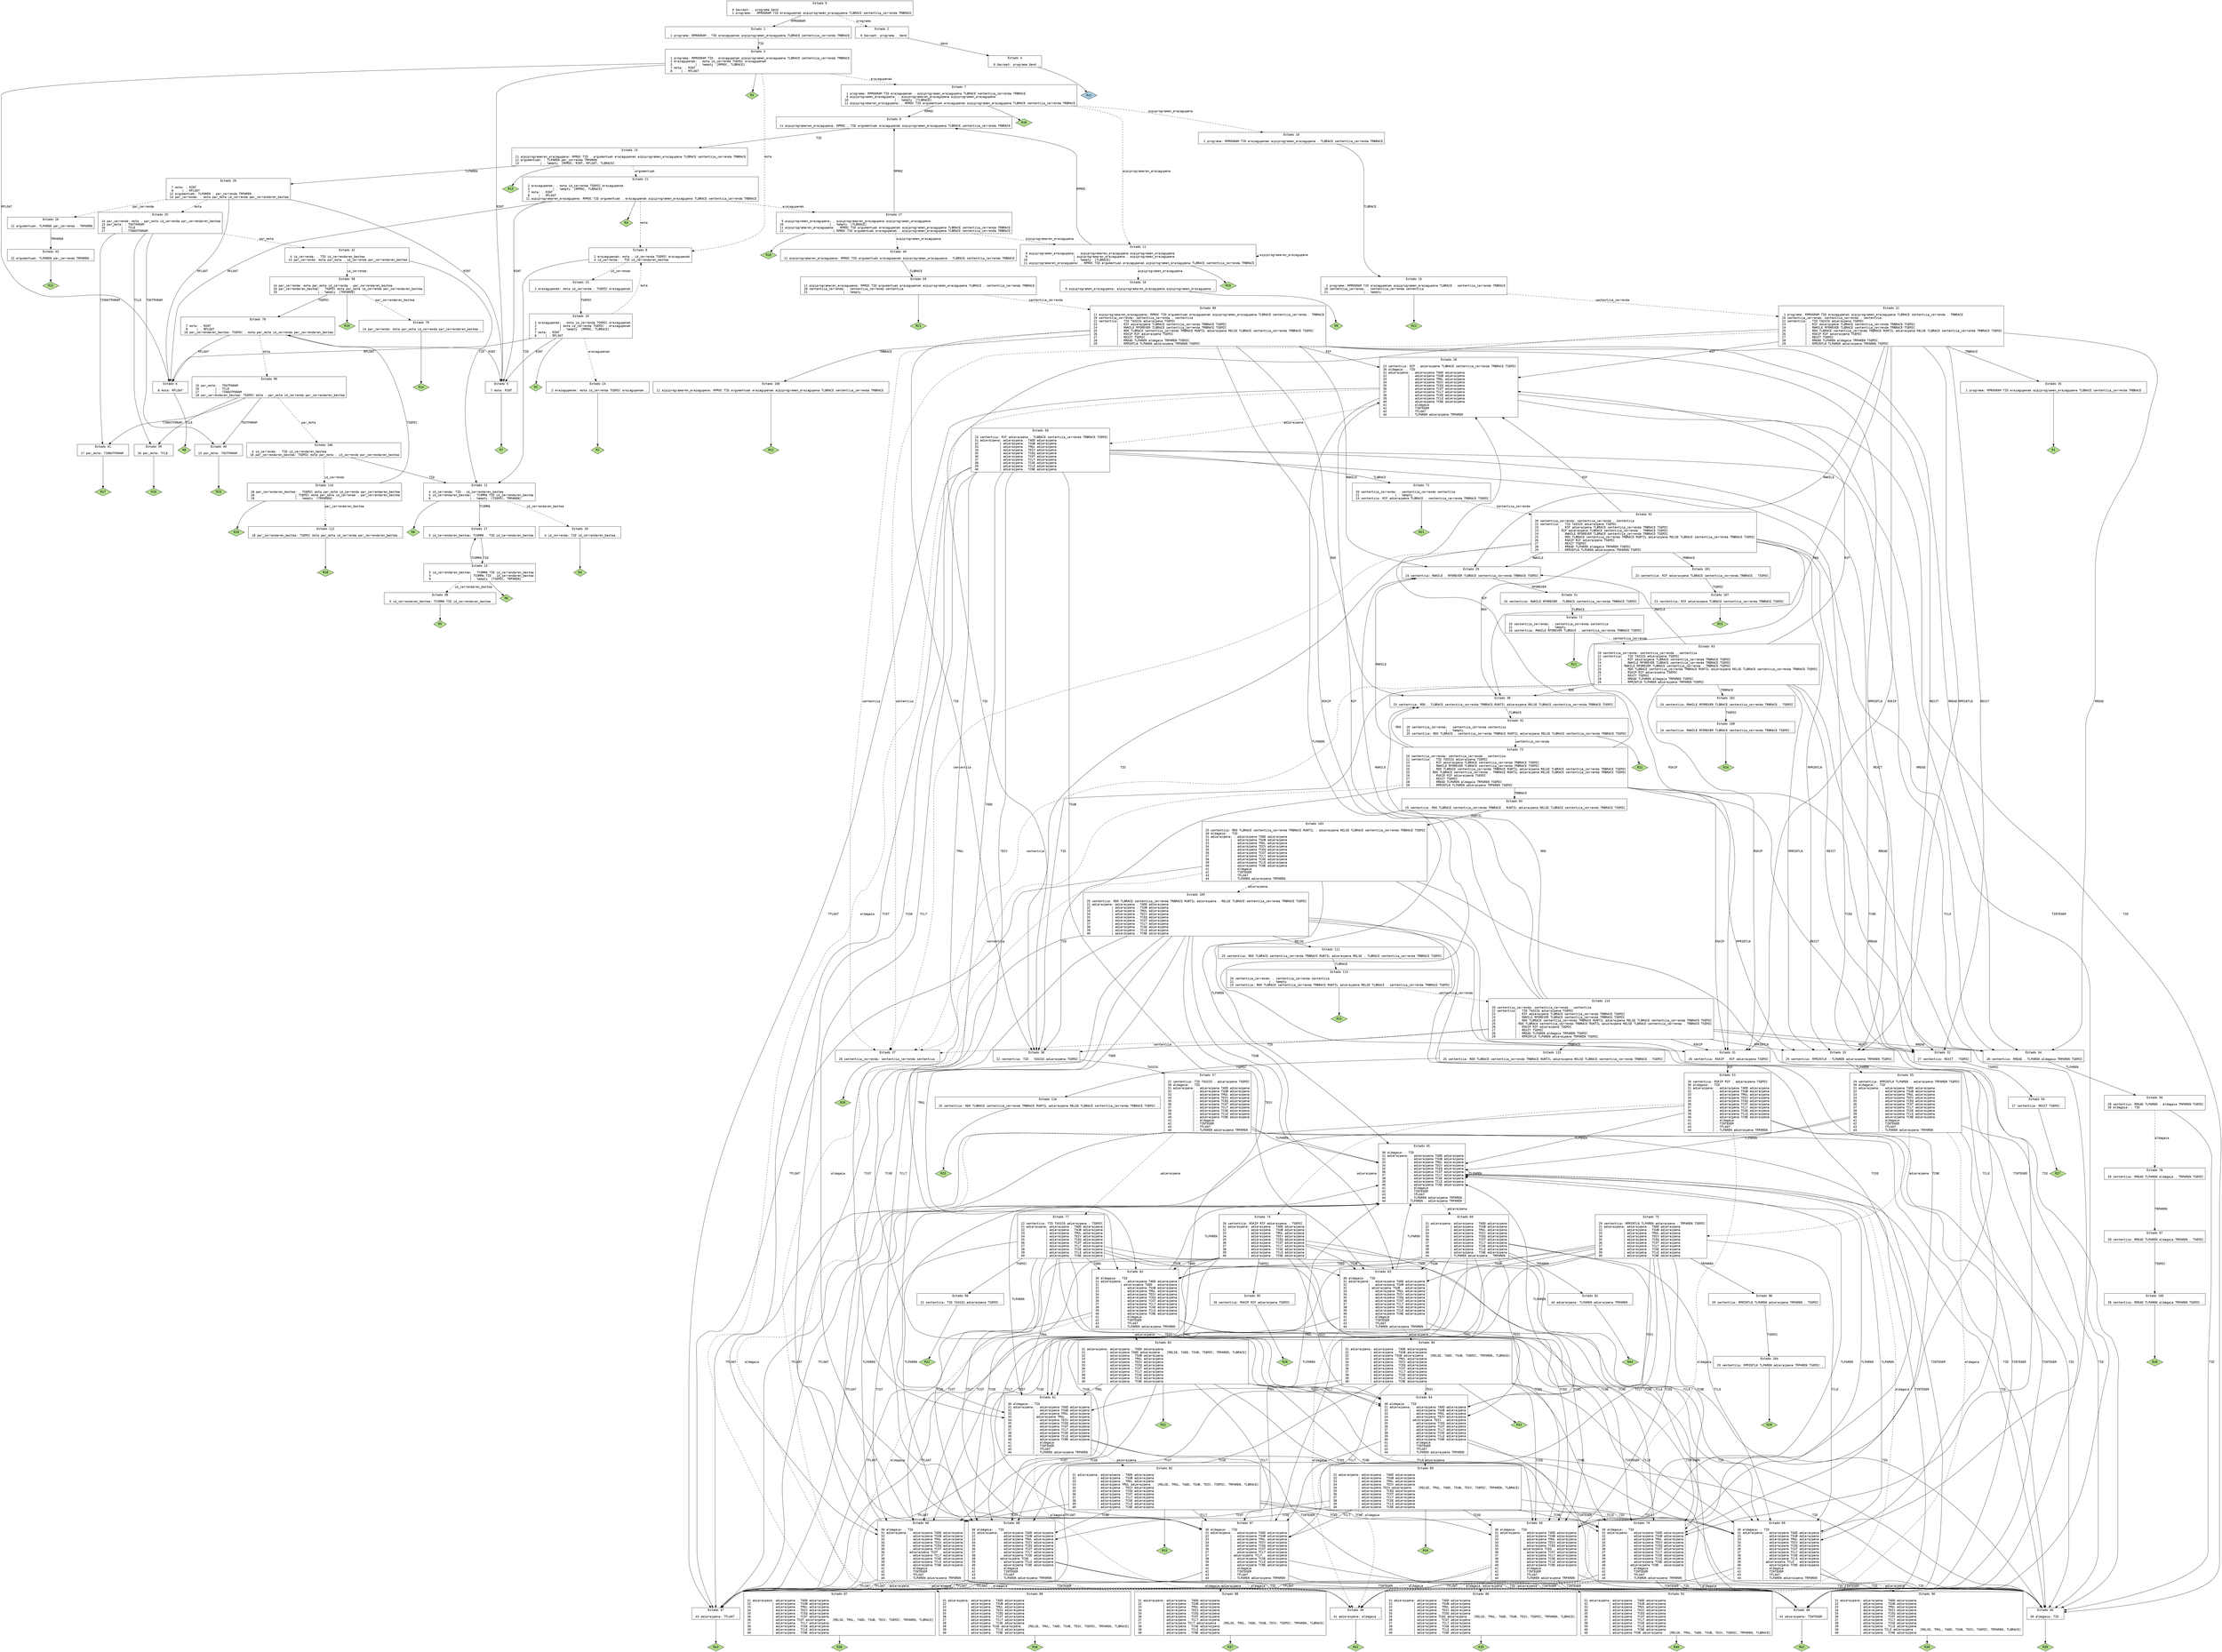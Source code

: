 // Generado por GNU Bison 3.0.4.
// Informe de errores a <bug-bison@gnu.org>.
// Página web: <http://www.gnu.org/software/bison/>.

digraph "parser.y"
{
  node [fontname = courier, shape = box, colorscheme = paired6]
  edge [fontname = courier]

  0 [label="Estado 0\n\l  0 $accept: . programa $end\l  1 programa: . RPROGRAM TID erazagupenak azpiprogramen_erazagupena TLBRACE sententzia_zerrenda TRBRACE\l"]
  0 -> 1 [style=solid label="RPROGRAM"]
  0 -> 2 [style=dashed label="programa"]
  1 [label="Estado 1\n\l  1 programa: RPROGRAM . TID erazagupenak azpiprogramen_erazagupena TLBRACE sententzia_zerrenda TRBRACE\l"]
  1 -> 3 [style=solid label="TID"]
  2 [label="Estado 2\n\l  0 $accept: programa . $end\l"]
  2 -> 4 [style=solid label="$end"]
  3 [label="Estado 3\n\l  1 programa: RPROGRAM TID . erazagupenak azpiprogramen_erazagupena TLBRACE sententzia_zerrenda TRBRACE\l  2 erazagupenak: . mota id_zerrenda TSEMIC erazagupenak\l  3             | . %empty  [RPROC, TLBRACE]\l  7 mota: . RINT\l  8     | . RFLOAT\l"]
  3 -> 5 [style=solid label="RINT"]
  3 -> 6 [style=solid label="RFLOAT"]
  3 -> 7 [style=dashed label="erazagupenak"]
  3 -> 8 [style=dashed label="mota"]
  3 -> "3R3" [style=solid]
 "3R3" [label="R3", fillcolor=3, shape=diamond, style=filled]
  4 [label="Estado 4\n\l  0 $accept: programa $end .\l"]
  4 -> "4R0" [style=solid]
 "4R0" [label="Acc", fillcolor=1, shape=diamond, style=filled]
  5 [label="Estado 5\n\l  7 mota: RINT .\l"]
  5 -> "5R7" [style=solid]
 "5R7" [label="R7", fillcolor=3, shape=diamond, style=filled]
  6 [label="Estado 6\n\l  8 mota: RFLOAT .\l"]
  6 -> "6R8" [style=solid]
 "6R8" [label="R8", fillcolor=3, shape=diamond, style=filled]
  7 [label="Estado 7\n\l  1 programa: RPROGRAM TID erazagupenak . azpiprogramen_erazagupena TLBRACE sententzia_zerrenda TRBRACE\l  9 azpiprogramen_erazagupena: . azpiprogramaren_erazagupena azpiprogramen_erazagupena\l 10                          | . %empty  [TLBRACE]\l 11 azpiprogramaren_erazagupena: . RPROC TID argumentuak erazagupenak azpiprogramen_erazagupena TLBRACE sententzia_zerrenda TRBRACE\l"]
  7 -> 9 [style=solid label="RPROC"]
  7 -> 10 [style=dashed label="azpiprogramen_erazagupena"]
  7 -> 11 [style=dashed label="azpiprogramaren_erazagupena"]
  7 -> "7R10" [style=solid]
 "7R10" [label="R10", fillcolor=3, shape=diamond, style=filled]
  8 [label="Estado 8\n\l  2 erazagupenak: mota . id_zerrenda TSEMIC erazagupenak\l  4 id_zerrenda: . TID id_zerrendaren_bestea\l"]
  8 -> 12 [style=solid label="TID"]
  8 -> 13 [style=dashed label="id_zerrenda"]
  9 [label="Estado 9\n\l 11 azpiprogramaren_erazagupena: RPROC . TID argumentuak erazagupenak azpiprogramen_erazagupena TLBRACE sententzia_zerrenda TRBRACE\l"]
  9 -> 14 [style=solid label="TID"]
  10 [label="Estado 10\n\l  1 programa: RPROGRAM TID erazagupenak azpiprogramen_erazagupena . TLBRACE sententzia_zerrenda TRBRACE\l"]
  10 -> 15 [style=solid label="TLBRACE"]
  11 [label="Estado 11\n\l  9 azpiprogramen_erazagupena: . azpiprogramaren_erazagupena azpiprogramen_erazagupena\l  9                          | azpiprogramaren_erazagupena . azpiprogramen_erazagupena\l 10                          | . %empty  [TLBRACE]\l 11 azpiprogramaren_erazagupena: . RPROC TID argumentuak erazagupenak azpiprogramen_erazagupena TLBRACE sententzia_zerrenda TRBRACE\l"]
  11 -> 9 [style=solid label="RPROC"]
  11 -> 16 [style=dashed label="azpiprogramen_erazagupena"]
  11 -> 11 [style=dashed label="azpiprogramaren_erazagupena"]
  11 -> "11R10" [style=solid]
 "11R10" [label="R10", fillcolor=3, shape=diamond, style=filled]
  12 [label="Estado 12\n\l  4 id_zerrenda: TID . id_zerrendaren_bestea\l  5 id_zerrendaren_bestea: . TCOMMA TID id_zerrendaren_bestea\l  6                      | . %empty  [TSEMIC, TRPAREN]\l"]
  12 -> 17 [style=solid label="TCOMMA"]
  12 -> 18 [style=dashed label="id_zerrendaren_bestea"]
  12 -> "12R6" [style=solid]
 "12R6" [label="R6", fillcolor=3, shape=diamond, style=filled]
  13 [label="Estado 13\n\l  2 erazagupenak: mota id_zerrenda . TSEMIC erazagupenak\l"]
  13 -> 19 [style=solid label="TSEMIC"]
  14 [label="Estado 14\n\l 11 azpiprogramaren_erazagupena: RPROC TID . argumentuak erazagupenak azpiprogramen_erazagupena TLBRACE sententzia_zerrenda TRBRACE\l 12 argumentuak: . TLPAREN par_zerrenda TRPAREN\l 13            | . %empty  [RPROC, RINT, RFLOAT, TLBRACE]\l"]
  14 -> 20 [style=solid label="TLPAREN"]
  14 -> 21 [style=dashed label="argumentuak"]
  14 -> "14R13" [style=solid]
 "14R13" [label="R13", fillcolor=3, shape=diamond, style=filled]
  15 [label="Estado 15\n\l  1 programa: RPROGRAM TID erazagupenak azpiprogramen_erazagupena TLBRACE . sententzia_zerrenda TRBRACE\l 20 sententzia_zerrenda: . sententzia_zerrenda sententzia\l 21                    | . %empty\l"]
  15 -> 22 [style=dashed label="sententzia_zerrenda"]
  15 -> "15R21" [style=solid]
 "15R21" [label="R21", fillcolor=3, shape=diamond, style=filled]
  16 [label="Estado 16\n\l  9 azpiprogramen_erazagupena: azpiprogramaren_erazagupena azpiprogramen_erazagupena .\l"]
  16 -> "16R9" [style=solid]
 "16R9" [label="R9", fillcolor=3, shape=diamond, style=filled]
  17 [label="Estado 17\n\l  5 id_zerrendaren_bestea: TCOMMA . TID id_zerrendaren_bestea\l"]
  17 -> 23 [style=solid label="TID"]
  18 [label="Estado 18\n\l  4 id_zerrenda: TID id_zerrendaren_bestea .\l"]
  18 -> "18R4" [style=solid]
 "18R4" [label="R4", fillcolor=3, shape=diamond, style=filled]
  19 [label="Estado 19\n\l  2 erazagupenak: . mota id_zerrenda TSEMIC erazagupenak\l  2             | mota id_zerrenda TSEMIC . erazagupenak\l  3             | . %empty  [RPROC, TLBRACE]\l  7 mota: . RINT\l  8     | . RFLOAT\l"]
  19 -> 5 [style=solid label="RINT"]
  19 -> 6 [style=solid label="RFLOAT"]
  19 -> 24 [style=dashed label="erazagupenak"]
  19 -> 8 [style=dashed label="mota"]
  19 -> "19R3" [style=solid]
 "19R3" [label="R3", fillcolor=3, shape=diamond, style=filled]
  20 [label="Estado 20\n\l  7 mota: . RINT\l  8     | . RFLOAT\l 12 argumentuak: TLPAREN . par_zerrenda TRPAREN\l 14 par_zerrenda: . mota par_mota id_zerrenda par_zerrendaren_bestea\l"]
  20 -> 5 [style=solid label="RINT"]
  20 -> 6 [style=solid label="RFLOAT"]
  20 -> 25 [style=dashed label="mota"]
  20 -> 26 [style=dashed label="par_zerrenda"]
  21 [label="Estado 21\n\l  2 erazagupenak: . mota id_zerrenda TSEMIC erazagupenak\l  3             | . %empty  [RPROC, TLBRACE]\l  7 mota: . RINT\l  8     | . RFLOAT\l 11 azpiprogramaren_erazagupena: RPROC TID argumentuak . erazagupenak azpiprogramen_erazagupena TLBRACE sententzia_zerrenda TRBRACE\l"]
  21 -> 5 [style=solid label="RINT"]
  21 -> 6 [style=solid label="RFLOAT"]
  21 -> 27 [style=dashed label="erazagupenak"]
  21 -> 8 [style=dashed label="mota"]
  21 -> "21R3" [style=solid]
 "21R3" [label="R3", fillcolor=3, shape=diamond, style=filled]
  22 [label="Estado 22\n\l  1 programa: RPROGRAM TID erazagupenak azpiprogramen_erazagupena TLBRACE sententzia_zerrenda . TRBRACE\l 20 sententzia_zerrenda: sententzia_zerrenda . sententzia\l 22 sententzia: . TID TASSIG adierazpena TSEMIC\l 23           | . RIF adierazpena TLBRACE sententzia_zerrenda TRBRACE TSEMIC\l 24           | . RWHILE RFOREVER TLBRACE sententzia_zerrenda TRBRACE TSEMIC\l 25           | . RDO TLBRACE sententzia_zerrenda TRBRACE RUNTIL adierazpena RELSE TLBRACE sententzia_zerrenda TRBRACE TSEMIC\l 26           | . RSKIP RIF adierazpena TSEMIC\l 27           | . REXIT TSEMIC\l 28           | . RREAD TLPAREN aldagaia TRPAREN TSEMIC\l 29           | . RPRINTLN TLPAREN adierazpena TRPAREN TSEMIC\l"]
  22 -> 28 [style=solid label="RIF"]
  22 -> 29 [style=solid label="RWHILE"]
  22 -> 30 [style=solid label="RDO"]
  22 -> 31 [style=solid label="RSKIP"]
  22 -> 32 [style=solid label="REXIT"]
  22 -> 33 [style=solid label="RPRINTLN"]
  22 -> 34 [style=solid label="RREAD"]
  22 -> 35 [style=solid label="TRBRACE"]
  22 -> 36 [style=solid label="TID"]
  22 -> 37 [style=dashed label="sententzia"]
  23 [label="Estado 23\n\l  5 id_zerrendaren_bestea: . TCOMMA TID id_zerrendaren_bestea\l  5                      | TCOMMA TID . id_zerrendaren_bestea\l  6                      | . %empty  [TSEMIC, TRPAREN]\l"]
  23 -> 17 [style=solid label="TCOMMA"]
  23 -> 38 [style=dashed label="id_zerrendaren_bestea"]
  23 -> "23R6" [style=solid]
 "23R6" [label="R6", fillcolor=3, shape=diamond, style=filled]
  24 [label="Estado 24\n\l  2 erazagupenak: mota id_zerrenda TSEMIC erazagupenak .\l"]
  24 -> "24R2" [style=solid]
 "24R2" [label="R2", fillcolor=3, shape=diamond, style=filled]
  25 [label="Estado 25\n\l 14 par_zerrenda: mota . par_mota id_zerrenda par_zerrendaren_bestea\l 15 par_mota: . TOUTPARAM\l 16         | . TCLE\l 17         | . TINOUTPARAM\l"]
  25 -> 39 [style=solid label="TCLE"]
  25 -> 40 [style=solid label="TOUTPARAM"]
  25 -> 41 [style=solid label="TINOUTPARAM"]
  25 -> 42 [style=dashed label="par_mota"]
  26 [label="Estado 26\n\l 12 argumentuak: TLPAREN par_zerrenda . TRPAREN\l"]
  26 -> 43 [style=solid label="TRPAREN"]
  27 [label="Estado 27\n\l  9 azpiprogramen_erazagupena: . azpiprogramaren_erazagupena azpiprogramen_erazagupena\l 10                          | . %empty  [TLBRACE]\l 11 azpiprogramaren_erazagupena: . RPROC TID argumentuak erazagupenak azpiprogramen_erazagupena TLBRACE sententzia_zerrenda TRBRACE\l 11                            | RPROC TID argumentuak erazagupenak . azpiprogramen_erazagupena TLBRACE sententzia_zerrenda TRBRACE\l"]
  27 -> 9 [style=solid label="RPROC"]
  27 -> 44 [style=dashed label="azpiprogramen_erazagupena"]
  27 -> 11 [style=dashed label="azpiprogramaren_erazagupena"]
  27 -> "27R10" [style=solid]
 "27R10" [label="R10", fillcolor=3, shape=diamond, style=filled]
  28 [label="Estado 28\n\l 23 sententzia: RIF . adierazpena TLBRACE sententzia_zerrenda TRBRACE TSEMIC\l 30 aldagaia: . TID\l 31 adierazpena: . adierazpena TADD adierazpena\l 32            | . adierazpena TSUB adierazpena\l 33            | . adierazpena TMUL adierazpena\l 34            | . adierazpena TDIV adierazpena\l 35            | . adierazpena TCEQ adierazpena\l 36            | . adierazpena TCGT adierazpena\l 37            | . adierazpena TCLT adierazpena\l 38            | . adierazpena TCGE adierazpena\l 39            | . adierazpena TCLE adierazpena\l 40            | . adierazpena TCNE adierazpena\l 41            | . aldagaia\l 42            | . TINTEGER\l 43            | . TFLOAT\l 44            | . TLPAREN adierazpena TRPAREN\l"]
  28 -> 45 [style=solid label="TLPAREN"]
  28 -> 46 [style=solid label="TID"]
  28 -> 47 [style=solid label="TFLOAT"]
  28 -> 48 [style=solid label="TINTEGER"]
  28 -> 49 [style=dashed label="aldagaia"]
  28 -> 50 [style=dashed label="adierazpena"]
  29 [label="Estado 29\n\l 24 sententzia: RWHILE . RFOREVER TLBRACE sententzia_zerrenda TRBRACE TSEMIC\l"]
  29 -> 51 [style=solid label="RFOREVER"]
  30 [label="Estado 30\n\l 25 sententzia: RDO . TLBRACE sententzia_zerrenda TRBRACE RUNTIL adierazpena RELSE TLBRACE sententzia_zerrenda TRBRACE TSEMIC\l"]
  30 -> 52 [style=solid label="TLBRACE"]
  31 [label="Estado 31\n\l 26 sententzia: RSKIP . RIF adierazpena TSEMIC\l"]
  31 -> 53 [style=solid label="RIF"]
  32 [label="Estado 32\n\l 27 sententzia: REXIT . TSEMIC\l"]
  32 -> 54 [style=solid label="TSEMIC"]
  33 [label="Estado 33\n\l 29 sententzia: RPRINTLN . TLPAREN adierazpena TRPAREN TSEMIC\l"]
  33 -> 55 [style=solid label="TLPAREN"]
  34 [label="Estado 34\n\l 28 sententzia: RREAD . TLPAREN aldagaia TRPAREN TSEMIC\l"]
  34 -> 56 [style=solid label="TLPAREN"]
  35 [label="Estado 35\n\l  1 programa: RPROGRAM TID erazagupenak azpiprogramen_erazagupena TLBRACE sententzia_zerrenda TRBRACE .\l"]
  35 -> "35R1" [style=solid]
 "35R1" [label="R1", fillcolor=3, shape=diamond, style=filled]
  36 [label="Estado 36\n\l 22 sententzia: TID . TASSIG adierazpena TSEMIC\l"]
  36 -> 57 [style=solid label="TASSIG"]
  37 [label="Estado 37\n\l 20 sententzia_zerrenda: sententzia_zerrenda sententzia .\l"]
  37 -> "37R20" [style=solid]
 "37R20" [label="R20", fillcolor=3, shape=diamond, style=filled]
  38 [label="Estado 38\n\l  5 id_zerrendaren_bestea: TCOMMA TID id_zerrendaren_bestea .\l"]
  38 -> "38R5" [style=solid]
 "38R5" [label="R5", fillcolor=3, shape=diamond, style=filled]
  39 [label="Estado 39\n\l 16 par_mota: TCLE .\l"]
  39 -> "39R16" [style=solid]
 "39R16" [label="R16", fillcolor=3, shape=diamond, style=filled]
  40 [label="Estado 40\n\l 15 par_mota: TOUTPARAM .\l"]
  40 -> "40R15" [style=solid]
 "40R15" [label="R15", fillcolor=3, shape=diamond, style=filled]
  41 [label="Estado 41\n\l 17 par_mota: TINOUTPARAM .\l"]
  41 -> "41R17" [style=solid]
 "41R17" [label="R17", fillcolor=3, shape=diamond, style=filled]
  42 [label="Estado 42\n\l  4 id_zerrenda: . TID id_zerrendaren_bestea\l 14 par_zerrenda: mota par_mota . id_zerrenda par_zerrendaren_bestea\l"]
  42 -> 12 [style=solid label="TID"]
  42 -> 58 [style=dashed label="id_zerrenda"]
  43 [label="Estado 43\n\l 12 argumentuak: TLPAREN par_zerrenda TRPAREN .\l"]
  43 -> "43R12" [style=solid]
 "43R12" [label="R12", fillcolor=3, shape=diamond, style=filled]
  44 [label="Estado 44\n\l 11 azpiprogramaren_erazagupena: RPROC TID argumentuak erazagupenak azpiprogramen_erazagupena . TLBRACE sententzia_zerrenda TRBRACE\l"]
  44 -> 59 [style=solid label="TLBRACE"]
  45 [label="Estado 45\n\l 30 aldagaia: . TID\l 31 adierazpena: . adierazpena TADD adierazpena\l 32            | . adierazpena TSUB adierazpena\l 33            | . adierazpena TMUL adierazpena\l 34            | . adierazpena TDIV adierazpena\l 35            | . adierazpena TCEQ adierazpena\l 36            | . adierazpena TCGT adierazpena\l 37            | . adierazpena TCLT adierazpena\l 38            | . adierazpena TCGE adierazpena\l 39            | . adierazpena TCLE adierazpena\l 40            | . adierazpena TCNE adierazpena\l 41            | . aldagaia\l 42            | . TINTEGER\l 43            | . TFLOAT\l 44            | . TLPAREN adierazpena TRPAREN\l 44            | TLPAREN . adierazpena TRPAREN\l"]
  45 -> 45 [style=solid label="TLPAREN"]
  45 -> 46 [style=solid label="TID"]
  45 -> 47 [style=solid label="TFLOAT"]
  45 -> 48 [style=solid label="TINTEGER"]
  45 -> 49 [style=dashed label="aldagaia"]
  45 -> 60 [style=dashed label="adierazpena"]
  46 [label="Estado 46\n\l 30 aldagaia: TID .\l"]
  46 -> "46R30" [style=solid]
 "46R30" [label="R30", fillcolor=3, shape=diamond, style=filled]
  47 [label="Estado 47\n\l 43 adierazpena: TFLOAT .\l"]
  47 -> "47R43" [style=solid]
 "47R43" [label="R43", fillcolor=3, shape=diamond, style=filled]
  48 [label="Estado 48\n\l 42 adierazpena: TINTEGER .\l"]
  48 -> "48R42" [style=solid]
 "48R42" [label="R42", fillcolor=3, shape=diamond, style=filled]
  49 [label="Estado 49\n\l 41 adierazpena: aldagaia .\l"]
  49 -> "49R41" [style=solid]
 "49R41" [label="R41", fillcolor=3, shape=diamond, style=filled]
  50 [label="Estado 50\n\l 23 sententzia: RIF adierazpena . TLBRACE sententzia_zerrenda TRBRACE TSEMIC\l 31 adierazpena: adierazpena . TADD adierazpena\l 32            | adierazpena . TSUB adierazpena\l 33            | adierazpena . TMUL adierazpena\l 34            | adierazpena . TDIV adierazpena\l 35            | adierazpena . TCEQ adierazpena\l 36            | adierazpena . TCGT adierazpena\l 37            | adierazpena . TCLT adierazpena\l 38            | adierazpena . TCGE adierazpena\l 39            | adierazpena . TCLE adierazpena\l 40            | adierazpena . TCNE adierazpena\l"]
  50 -> 61 [style=solid label="TMUL"]
  50 -> 62 [style=solid label="TADD"]
  50 -> 63 [style=solid label="TSUB"]
  50 -> 64 [style=solid label="TDIV"]
  50 -> 65 [style=solid label="TCEQ"]
  50 -> 66 [style=solid label="TCGT"]
  50 -> 67 [style=solid label="TCLT"]
  50 -> 68 [style=solid label="TCGE"]
  50 -> 69 [style=solid label="TCLE"]
  50 -> 70 [style=solid label="TCNE"]
  50 -> 71 [style=solid label="TLBRACE"]
  51 [label="Estado 51\n\l 24 sententzia: RWHILE RFOREVER . TLBRACE sententzia_zerrenda TRBRACE TSEMIC\l"]
  51 -> 72 [style=solid label="TLBRACE"]
  52 [label="Estado 52\n\l 20 sententzia_zerrenda: . sententzia_zerrenda sententzia\l 21                    | . %empty\l 25 sententzia: RDO TLBRACE . sententzia_zerrenda TRBRACE RUNTIL adierazpena RELSE TLBRACE sententzia_zerrenda TRBRACE TSEMIC\l"]
  52 -> 73 [style=dashed label="sententzia_zerrenda"]
  52 -> "52R21" [style=solid]
 "52R21" [label="R21", fillcolor=3, shape=diamond, style=filled]
  53 [label="Estado 53\n\l 26 sententzia: RSKIP RIF . adierazpena TSEMIC\l 30 aldagaia: . TID\l 31 adierazpena: . adierazpena TADD adierazpena\l 32            | . adierazpena TSUB adierazpena\l 33            | . adierazpena TMUL adierazpena\l 34            | . adierazpena TDIV adierazpena\l 35            | . adierazpena TCEQ adierazpena\l 36            | . adierazpena TCGT adierazpena\l 37            | . adierazpena TCLT adierazpena\l 38            | . adierazpena TCGE adierazpena\l 39            | . adierazpena TCLE adierazpena\l 40            | . adierazpena TCNE adierazpena\l 41            | . aldagaia\l 42            | . TINTEGER\l 43            | . TFLOAT\l 44            | . TLPAREN adierazpena TRPAREN\l"]
  53 -> 45 [style=solid label="TLPAREN"]
  53 -> 46 [style=solid label="TID"]
  53 -> 47 [style=solid label="TFLOAT"]
  53 -> 48 [style=solid label="TINTEGER"]
  53 -> 49 [style=dashed label="aldagaia"]
  53 -> 74 [style=dashed label="adierazpena"]
  54 [label="Estado 54\n\l 27 sententzia: REXIT TSEMIC .\l"]
  54 -> "54R27" [style=solid]
 "54R27" [label="R27", fillcolor=3, shape=diamond, style=filled]
  55 [label="Estado 55\n\l 29 sententzia: RPRINTLN TLPAREN . adierazpena TRPAREN TSEMIC\l 30 aldagaia: . TID\l 31 adierazpena: . adierazpena TADD adierazpena\l 32            | . adierazpena TSUB adierazpena\l 33            | . adierazpena TMUL adierazpena\l 34            | . adierazpena TDIV adierazpena\l 35            | . adierazpena TCEQ adierazpena\l 36            | . adierazpena TCGT adierazpena\l 37            | . adierazpena TCLT adierazpena\l 38            | . adierazpena TCGE adierazpena\l 39            | . adierazpena TCLE adierazpena\l 40            | . adierazpena TCNE adierazpena\l 41            | . aldagaia\l 42            | . TINTEGER\l 43            | . TFLOAT\l 44            | . TLPAREN adierazpena TRPAREN\l"]
  55 -> 45 [style=solid label="TLPAREN"]
  55 -> 46 [style=solid label="TID"]
  55 -> 47 [style=solid label="TFLOAT"]
  55 -> 48 [style=solid label="TINTEGER"]
  55 -> 49 [style=dashed label="aldagaia"]
  55 -> 75 [style=dashed label="adierazpena"]
  56 [label="Estado 56\n\l 28 sententzia: RREAD TLPAREN . aldagaia TRPAREN TSEMIC\l 30 aldagaia: . TID\l"]
  56 -> 46 [style=solid label="TID"]
  56 -> 76 [style=dashed label="aldagaia"]
  57 [label="Estado 57\n\l 22 sententzia: TID TASSIG . adierazpena TSEMIC\l 30 aldagaia: . TID\l 31 adierazpena: . adierazpena TADD adierazpena\l 32            | . adierazpena TSUB adierazpena\l 33            | . adierazpena TMUL adierazpena\l 34            | . adierazpena TDIV adierazpena\l 35            | . adierazpena TCEQ adierazpena\l 36            | . adierazpena TCGT adierazpena\l 37            | . adierazpena TCLT adierazpena\l 38            | . adierazpena TCGE adierazpena\l 39            | . adierazpena TCLE adierazpena\l 40            | . adierazpena TCNE adierazpena\l 41            | . aldagaia\l 42            | . TINTEGER\l 43            | . TFLOAT\l 44            | . TLPAREN adierazpena TRPAREN\l"]
  57 -> 45 [style=solid label="TLPAREN"]
  57 -> 46 [style=solid label="TID"]
  57 -> 47 [style=solid label="TFLOAT"]
  57 -> 48 [style=solid label="TINTEGER"]
  57 -> 49 [style=dashed label="aldagaia"]
  57 -> 77 [style=dashed label="adierazpena"]
  58 [label="Estado 58\n\l 14 par_zerrenda: mota par_mota id_zerrenda . par_zerrendaren_bestea\l 18 par_zerrendaren_bestea: . TSEMIC mota par_mota id_zerrenda par_zerrendaren_bestea\l 19                       | . %empty  [TRPAREN]\l"]
  58 -> 78 [style=solid label="TSEMIC"]
  58 -> 79 [style=dashed label="par_zerrendaren_bestea"]
  58 -> "58R19" [style=solid]
 "58R19" [label="R19", fillcolor=3, shape=diamond, style=filled]
  59 [label="Estado 59\n\l 11 azpiprogramaren_erazagupena: RPROC TID argumentuak erazagupenak azpiprogramen_erazagupena TLBRACE . sententzia_zerrenda TRBRACE\l 20 sententzia_zerrenda: . sententzia_zerrenda sententzia\l 21                    | . %empty\l"]
  59 -> 80 [style=dashed label="sententzia_zerrenda"]
  59 -> "59R21" [style=solid]
 "59R21" [label="R21", fillcolor=3, shape=diamond, style=filled]
  60 [label="Estado 60\n\l 31 adierazpena: adierazpena . TADD adierazpena\l 32            | adierazpena . TSUB adierazpena\l 33            | adierazpena . TMUL adierazpena\l 34            | adierazpena . TDIV adierazpena\l 35            | adierazpena . TCEQ adierazpena\l 36            | adierazpena . TCGT adierazpena\l 37            | adierazpena . TCLT adierazpena\l 38            | adierazpena . TCGE adierazpena\l 39            | adierazpena . TCLE adierazpena\l 40            | adierazpena . TCNE adierazpena\l 44            | TLPAREN adierazpena . TRPAREN\l"]
  60 -> 61 [style=solid label="TMUL"]
  60 -> 62 [style=solid label="TADD"]
  60 -> 63 [style=solid label="TSUB"]
  60 -> 64 [style=solid label="TDIV"]
  60 -> 65 [style=solid label="TCEQ"]
  60 -> 66 [style=solid label="TCGT"]
  60 -> 67 [style=solid label="TCLT"]
  60 -> 68 [style=solid label="TCGE"]
  60 -> 69 [style=solid label="TCLE"]
  60 -> 70 [style=solid label="TCNE"]
  60 -> 81 [style=solid label="TRPAREN"]
  61 [label="Estado 61\n\l 30 aldagaia: . TID\l 31 adierazpena: . adierazpena TADD adierazpena\l 32            | . adierazpena TSUB adierazpena\l 33            | . adierazpena TMUL adierazpena\l 33            | adierazpena TMUL . adierazpena\l 34            | . adierazpena TDIV adierazpena\l 35            | . adierazpena TCEQ adierazpena\l 36            | . adierazpena TCGT adierazpena\l 37            | . adierazpena TCLT adierazpena\l 38            | . adierazpena TCGE adierazpena\l 39            | . adierazpena TCLE adierazpena\l 40            | . adierazpena TCNE adierazpena\l 41            | . aldagaia\l 42            | . TINTEGER\l 43            | . TFLOAT\l 44            | . TLPAREN adierazpena TRPAREN\l"]
  61 -> 45 [style=solid label="TLPAREN"]
  61 -> 46 [style=solid label="TID"]
  61 -> 47 [style=solid label="TFLOAT"]
  61 -> 48 [style=solid label="TINTEGER"]
  61 -> 49 [style=dashed label="aldagaia"]
  61 -> 82 [style=dashed label="adierazpena"]
  62 [label="Estado 62\n\l 30 aldagaia: . TID\l 31 adierazpena: . adierazpena TADD adierazpena\l 31            | adierazpena TADD . adierazpena\l 32            | . adierazpena TSUB adierazpena\l 33            | . adierazpena TMUL adierazpena\l 34            | . adierazpena TDIV adierazpena\l 35            | . adierazpena TCEQ adierazpena\l 36            | . adierazpena TCGT adierazpena\l 37            | . adierazpena TCLT adierazpena\l 38            | . adierazpena TCGE adierazpena\l 39            | . adierazpena TCLE adierazpena\l 40            | . adierazpena TCNE adierazpena\l 41            | . aldagaia\l 42            | . TINTEGER\l 43            | . TFLOAT\l 44            | . TLPAREN adierazpena TRPAREN\l"]
  62 -> 45 [style=solid label="TLPAREN"]
  62 -> 46 [style=solid label="TID"]
  62 -> 47 [style=solid label="TFLOAT"]
  62 -> 48 [style=solid label="TINTEGER"]
  62 -> 49 [style=dashed label="aldagaia"]
  62 -> 83 [style=dashed label="adierazpena"]
  63 [label="Estado 63\n\l 30 aldagaia: . TID\l 31 adierazpena: . adierazpena TADD adierazpena\l 32            | . adierazpena TSUB adierazpena\l 32            | adierazpena TSUB . adierazpena\l 33            | . adierazpena TMUL adierazpena\l 34            | . adierazpena TDIV adierazpena\l 35            | . adierazpena TCEQ adierazpena\l 36            | . adierazpena TCGT adierazpena\l 37            | . adierazpena TCLT adierazpena\l 38            | . adierazpena TCGE adierazpena\l 39            | . adierazpena TCLE adierazpena\l 40            | . adierazpena TCNE adierazpena\l 41            | . aldagaia\l 42            | . TINTEGER\l 43            | . TFLOAT\l 44            | . TLPAREN adierazpena TRPAREN\l"]
  63 -> 45 [style=solid label="TLPAREN"]
  63 -> 46 [style=solid label="TID"]
  63 -> 47 [style=solid label="TFLOAT"]
  63 -> 48 [style=solid label="TINTEGER"]
  63 -> 49 [style=dashed label="aldagaia"]
  63 -> 84 [style=dashed label="adierazpena"]
  64 [label="Estado 64\n\l 30 aldagaia: . TID\l 31 adierazpena: . adierazpena TADD adierazpena\l 32            | . adierazpena TSUB adierazpena\l 33            | . adierazpena TMUL adierazpena\l 34            | . adierazpena TDIV adierazpena\l 34            | adierazpena TDIV . adierazpena\l 35            | . adierazpena TCEQ adierazpena\l 36            | . adierazpena TCGT adierazpena\l 37            | . adierazpena TCLT adierazpena\l 38            | . adierazpena TCGE adierazpena\l 39            | . adierazpena TCLE adierazpena\l 40            | . adierazpena TCNE adierazpena\l 41            | . aldagaia\l 42            | . TINTEGER\l 43            | . TFLOAT\l 44            | . TLPAREN adierazpena TRPAREN\l"]
  64 -> 45 [style=solid label="TLPAREN"]
  64 -> 46 [style=solid label="TID"]
  64 -> 47 [style=solid label="TFLOAT"]
  64 -> 48 [style=solid label="TINTEGER"]
  64 -> 49 [style=dashed label="aldagaia"]
  64 -> 85 [style=dashed label="adierazpena"]
  65 [label="Estado 65\n\l 30 aldagaia: . TID\l 31 adierazpena: . adierazpena TADD adierazpena\l 32            | . adierazpena TSUB adierazpena\l 33            | . adierazpena TMUL adierazpena\l 34            | . adierazpena TDIV adierazpena\l 35            | . adierazpena TCEQ adierazpena\l 35            | adierazpena TCEQ . adierazpena\l 36            | . adierazpena TCGT adierazpena\l 37            | . adierazpena TCLT adierazpena\l 38            | . adierazpena TCGE adierazpena\l 39            | . adierazpena TCLE adierazpena\l 40            | . adierazpena TCNE adierazpena\l 41            | . aldagaia\l 42            | . TINTEGER\l 43            | . TFLOAT\l 44            | . TLPAREN adierazpena TRPAREN\l"]
  65 -> 45 [style=solid label="TLPAREN"]
  65 -> 46 [style=solid label="TID"]
  65 -> 47 [style=solid label="TFLOAT"]
  65 -> 48 [style=solid label="TINTEGER"]
  65 -> 49 [style=dashed label="aldagaia"]
  65 -> 86 [style=dashed label="adierazpena"]
  66 [label="Estado 66\n\l 30 aldagaia: . TID\l 31 adierazpena: . adierazpena TADD adierazpena\l 32            | . adierazpena TSUB adierazpena\l 33            | . adierazpena TMUL adierazpena\l 34            | . adierazpena TDIV adierazpena\l 35            | . adierazpena TCEQ adierazpena\l 36            | . adierazpena TCGT adierazpena\l 36            | adierazpena TCGT . adierazpena\l 37            | . adierazpena TCLT adierazpena\l 38            | . adierazpena TCGE adierazpena\l 39            | . adierazpena TCLE adierazpena\l 40            | . adierazpena TCNE adierazpena\l 41            | . aldagaia\l 42            | . TINTEGER\l 43            | . TFLOAT\l 44            | . TLPAREN adierazpena TRPAREN\l"]
  66 -> 45 [style=solid label="TLPAREN"]
  66 -> 46 [style=solid label="TID"]
  66 -> 47 [style=solid label="TFLOAT"]
  66 -> 48 [style=solid label="TINTEGER"]
  66 -> 49 [style=dashed label="aldagaia"]
  66 -> 87 [style=dashed label="adierazpena"]
  67 [label="Estado 67\n\l 30 aldagaia: . TID\l 31 adierazpena: . adierazpena TADD adierazpena\l 32            | . adierazpena TSUB adierazpena\l 33            | . adierazpena TMUL adierazpena\l 34            | . adierazpena TDIV adierazpena\l 35            | . adierazpena TCEQ adierazpena\l 36            | . adierazpena TCGT adierazpena\l 37            | . adierazpena TCLT adierazpena\l 37            | adierazpena TCLT . adierazpena\l 38            | . adierazpena TCGE adierazpena\l 39            | . adierazpena TCLE adierazpena\l 40            | . adierazpena TCNE adierazpena\l 41            | . aldagaia\l 42            | . TINTEGER\l 43            | . TFLOAT\l 44            | . TLPAREN adierazpena TRPAREN\l"]
  67 -> 45 [style=solid label="TLPAREN"]
  67 -> 46 [style=solid label="TID"]
  67 -> 47 [style=solid label="TFLOAT"]
  67 -> 48 [style=solid label="TINTEGER"]
  67 -> 49 [style=dashed label="aldagaia"]
  67 -> 88 [style=dashed label="adierazpena"]
  68 [label="Estado 68\n\l 30 aldagaia: . TID\l 31 adierazpena: . adierazpena TADD adierazpena\l 32            | . adierazpena TSUB adierazpena\l 33            | . adierazpena TMUL adierazpena\l 34            | . adierazpena TDIV adierazpena\l 35            | . adierazpena TCEQ adierazpena\l 36            | . adierazpena TCGT adierazpena\l 37            | . adierazpena TCLT adierazpena\l 38            | . adierazpena TCGE adierazpena\l 38            | adierazpena TCGE . adierazpena\l 39            | . adierazpena TCLE adierazpena\l 40            | . adierazpena TCNE adierazpena\l 41            | . aldagaia\l 42            | . TINTEGER\l 43            | . TFLOAT\l 44            | . TLPAREN adierazpena TRPAREN\l"]
  68 -> 45 [style=solid label="TLPAREN"]
  68 -> 46 [style=solid label="TID"]
  68 -> 47 [style=solid label="TFLOAT"]
  68 -> 48 [style=solid label="TINTEGER"]
  68 -> 49 [style=dashed label="aldagaia"]
  68 -> 89 [style=dashed label="adierazpena"]
  69 [label="Estado 69\n\l 30 aldagaia: . TID\l 31 adierazpena: . adierazpena TADD adierazpena\l 32            | . adierazpena TSUB adierazpena\l 33            | . adierazpena TMUL adierazpena\l 34            | . adierazpena TDIV adierazpena\l 35            | . adierazpena TCEQ adierazpena\l 36            | . adierazpena TCGT adierazpena\l 37            | . adierazpena TCLT adierazpena\l 38            | . adierazpena TCGE adierazpena\l 39            | . adierazpena TCLE adierazpena\l 39            | adierazpena TCLE . adierazpena\l 40            | . adierazpena TCNE adierazpena\l 41            | . aldagaia\l 42            | . TINTEGER\l 43            | . TFLOAT\l 44            | . TLPAREN adierazpena TRPAREN\l"]
  69 -> 45 [style=solid label="TLPAREN"]
  69 -> 46 [style=solid label="TID"]
  69 -> 47 [style=solid label="TFLOAT"]
  69 -> 48 [style=solid label="TINTEGER"]
  69 -> 49 [style=dashed label="aldagaia"]
  69 -> 90 [style=dashed label="adierazpena"]
  70 [label="Estado 70\n\l 30 aldagaia: . TID\l 31 adierazpena: . adierazpena TADD adierazpena\l 32            | . adierazpena TSUB adierazpena\l 33            | . adierazpena TMUL adierazpena\l 34            | . adierazpena TDIV adierazpena\l 35            | . adierazpena TCEQ adierazpena\l 36            | . adierazpena TCGT adierazpena\l 37            | . adierazpena TCLT adierazpena\l 38            | . adierazpena TCGE adierazpena\l 39            | . adierazpena TCLE adierazpena\l 40            | . adierazpena TCNE adierazpena\l 40            | adierazpena TCNE . adierazpena\l 41            | . aldagaia\l 42            | . TINTEGER\l 43            | . TFLOAT\l 44            | . TLPAREN adierazpena TRPAREN\l"]
  70 -> 45 [style=solid label="TLPAREN"]
  70 -> 46 [style=solid label="TID"]
  70 -> 47 [style=solid label="TFLOAT"]
  70 -> 48 [style=solid label="TINTEGER"]
  70 -> 49 [style=dashed label="aldagaia"]
  70 -> 91 [style=dashed label="adierazpena"]
  71 [label="Estado 71\n\l 20 sententzia_zerrenda: . sententzia_zerrenda sententzia\l 21                    | . %empty\l 23 sententzia: RIF adierazpena TLBRACE . sententzia_zerrenda TRBRACE TSEMIC\l"]
  71 -> 92 [style=dashed label="sententzia_zerrenda"]
  71 -> "71R21" [style=solid]
 "71R21" [label="R21", fillcolor=3, shape=diamond, style=filled]
  72 [label="Estado 72\n\l 20 sententzia_zerrenda: . sententzia_zerrenda sententzia\l 21                    | . %empty\l 24 sententzia: RWHILE RFOREVER TLBRACE . sententzia_zerrenda TRBRACE TSEMIC\l"]
  72 -> 93 [style=dashed label="sententzia_zerrenda"]
  72 -> "72R21" [style=solid]
 "72R21" [label="R21", fillcolor=3, shape=diamond, style=filled]
  73 [label="Estado 73\n\l 20 sententzia_zerrenda: sententzia_zerrenda . sententzia\l 22 sententzia: . TID TASSIG adierazpena TSEMIC\l 23           | . RIF adierazpena TLBRACE sententzia_zerrenda TRBRACE TSEMIC\l 24           | . RWHILE RFOREVER TLBRACE sententzia_zerrenda TRBRACE TSEMIC\l 25           | . RDO TLBRACE sententzia_zerrenda TRBRACE RUNTIL adierazpena RELSE TLBRACE sententzia_zerrenda TRBRACE TSEMIC\l 25           | RDO TLBRACE sententzia_zerrenda . TRBRACE RUNTIL adierazpena RELSE TLBRACE sententzia_zerrenda TRBRACE TSEMIC\l 26           | . RSKIP RIF adierazpena TSEMIC\l 27           | . REXIT TSEMIC\l 28           | . RREAD TLPAREN aldagaia TRPAREN TSEMIC\l 29           | . RPRINTLN TLPAREN adierazpena TRPAREN TSEMIC\l"]
  73 -> 28 [style=solid label="RIF"]
  73 -> 29 [style=solid label="RWHILE"]
  73 -> 30 [style=solid label="RDO"]
  73 -> 31 [style=solid label="RSKIP"]
  73 -> 32 [style=solid label="REXIT"]
  73 -> 33 [style=solid label="RPRINTLN"]
  73 -> 34 [style=solid label="RREAD"]
  73 -> 94 [style=solid label="TRBRACE"]
  73 -> 36 [style=solid label="TID"]
  73 -> 37 [style=dashed label="sententzia"]
  74 [label="Estado 74\n\l 26 sententzia: RSKIP RIF adierazpena . TSEMIC\l 31 adierazpena: adierazpena . TADD adierazpena\l 32            | adierazpena . TSUB adierazpena\l 33            | adierazpena . TMUL adierazpena\l 34            | adierazpena . TDIV adierazpena\l 35            | adierazpena . TCEQ adierazpena\l 36            | adierazpena . TCGT adierazpena\l 37            | adierazpena . TCLT adierazpena\l 38            | adierazpena . TCGE adierazpena\l 39            | adierazpena . TCLE adierazpena\l 40            | adierazpena . TCNE adierazpena\l"]
  74 -> 61 [style=solid label="TMUL"]
  74 -> 62 [style=solid label="TADD"]
  74 -> 63 [style=solid label="TSUB"]
  74 -> 64 [style=solid label="TDIV"]
  74 -> 65 [style=solid label="TCEQ"]
  74 -> 66 [style=solid label="TCGT"]
  74 -> 67 [style=solid label="TCLT"]
  74 -> 68 [style=solid label="TCGE"]
  74 -> 69 [style=solid label="TCLE"]
  74 -> 70 [style=solid label="TCNE"]
  74 -> 95 [style=solid label="TSEMIC"]
  75 [label="Estado 75\n\l 29 sententzia: RPRINTLN TLPAREN adierazpena . TRPAREN TSEMIC\l 31 adierazpena: adierazpena . TADD adierazpena\l 32            | adierazpena . TSUB adierazpena\l 33            | adierazpena . TMUL adierazpena\l 34            | adierazpena . TDIV adierazpena\l 35            | adierazpena . TCEQ adierazpena\l 36            | adierazpena . TCGT adierazpena\l 37            | adierazpena . TCLT adierazpena\l 38            | adierazpena . TCGE adierazpena\l 39            | adierazpena . TCLE adierazpena\l 40            | adierazpena . TCNE adierazpena\l"]
  75 -> 61 [style=solid label="TMUL"]
  75 -> 62 [style=solid label="TADD"]
  75 -> 63 [style=solid label="TSUB"]
  75 -> 64 [style=solid label="TDIV"]
  75 -> 65 [style=solid label="TCEQ"]
  75 -> 66 [style=solid label="TCGT"]
  75 -> 67 [style=solid label="TCLT"]
  75 -> 68 [style=solid label="TCGE"]
  75 -> 69 [style=solid label="TCLE"]
  75 -> 70 [style=solid label="TCNE"]
  75 -> 96 [style=solid label="TRPAREN"]
  76 [label="Estado 76\n\l 28 sententzia: RREAD TLPAREN aldagaia . TRPAREN TSEMIC\l"]
  76 -> 97 [style=solid label="TRPAREN"]
  77 [label="Estado 77\n\l 22 sententzia: TID TASSIG adierazpena . TSEMIC\l 31 adierazpena: adierazpena . TADD adierazpena\l 32            | adierazpena . TSUB adierazpena\l 33            | adierazpena . TMUL adierazpena\l 34            | adierazpena . TDIV adierazpena\l 35            | adierazpena . TCEQ adierazpena\l 36            | adierazpena . TCGT adierazpena\l 37            | adierazpena . TCLT adierazpena\l 38            | adierazpena . TCGE adierazpena\l 39            | adierazpena . TCLE adierazpena\l 40            | adierazpena . TCNE adierazpena\l"]
  77 -> 61 [style=solid label="TMUL"]
  77 -> 62 [style=solid label="TADD"]
  77 -> 63 [style=solid label="TSUB"]
  77 -> 64 [style=solid label="TDIV"]
  77 -> 65 [style=solid label="TCEQ"]
  77 -> 66 [style=solid label="TCGT"]
  77 -> 67 [style=solid label="TCLT"]
  77 -> 68 [style=solid label="TCGE"]
  77 -> 69 [style=solid label="TCLE"]
  77 -> 70 [style=solid label="TCNE"]
  77 -> 98 [style=solid label="TSEMIC"]
  78 [label="Estado 78\n\l  7 mota: . RINT\l  8     | . RFLOAT\l 18 par_zerrendaren_bestea: TSEMIC . mota par_mota id_zerrenda par_zerrendaren_bestea\l"]
  78 -> 5 [style=solid label="RINT"]
  78 -> 6 [style=solid label="RFLOAT"]
  78 -> 99 [style=dashed label="mota"]
  79 [label="Estado 79\n\l 14 par_zerrenda: mota par_mota id_zerrenda par_zerrendaren_bestea .\l"]
  79 -> "79R14" [style=solid]
 "79R14" [label="R14", fillcolor=3, shape=diamond, style=filled]
  80 [label="Estado 80\n\l 11 azpiprogramaren_erazagupena: RPROC TID argumentuak erazagupenak azpiprogramen_erazagupena TLBRACE sententzia_zerrenda . TRBRACE\l 20 sententzia_zerrenda: sententzia_zerrenda . sententzia\l 22 sententzia: . TID TASSIG adierazpena TSEMIC\l 23           | . RIF adierazpena TLBRACE sententzia_zerrenda TRBRACE TSEMIC\l 24           | . RWHILE RFOREVER TLBRACE sententzia_zerrenda TRBRACE TSEMIC\l 25           | . RDO TLBRACE sententzia_zerrenda TRBRACE RUNTIL adierazpena RELSE TLBRACE sententzia_zerrenda TRBRACE TSEMIC\l 26           | . RSKIP RIF adierazpena TSEMIC\l 27           | . REXIT TSEMIC\l 28           | . RREAD TLPAREN aldagaia TRPAREN TSEMIC\l 29           | . RPRINTLN TLPAREN adierazpena TRPAREN TSEMIC\l"]
  80 -> 28 [style=solid label="RIF"]
  80 -> 29 [style=solid label="RWHILE"]
  80 -> 30 [style=solid label="RDO"]
  80 -> 31 [style=solid label="RSKIP"]
  80 -> 32 [style=solid label="REXIT"]
  80 -> 33 [style=solid label="RPRINTLN"]
  80 -> 34 [style=solid label="RREAD"]
  80 -> 100 [style=solid label="TRBRACE"]
  80 -> 36 [style=solid label="TID"]
  80 -> 37 [style=dashed label="sententzia"]
  81 [label="Estado 81\n\l 44 adierazpena: TLPAREN adierazpena TRPAREN .\l"]
  81 -> "81R44" [style=solid]
 "81R44" [label="R44", fillcolor=3, shape=diamond, style=filled]
  82 [label="Estado 82\n\l 31 adierazpena: adierazpena . TADD adierazpena\l 32            | adierazpena . TSUB adierazpena\l 33            | adierazpena . TMUL adierazpena\l 33            | adierazpena TMUL adierazpena .  [RELSE, TMUL, TADD, TSUB, TDIV, TSEMIC, TRPAREN, TLBRACE]\l 34            | adierazpena . TDIV adierazpena\l 35            | adierazpena . TCEQ adierazpena\l 36            | adierazpena . TCGT adierazpena\l 37            | adierazpena . TCLT adierazpena\l 38            | adierazpena . TCGE adierazpena\l 39            | adierazpena . TCLE adierazpena\l 40            | adierazpena . TCNE adierazpena\l"]
  82 -> 65 [style=solid label="TCEQ"]
  82 -> 66 [style=solid label="TCGT"]
  82 -> 67 [style=solid label="TCLT"]
  82 -> 68 [style=solid label="TCGE"]
  82 -> 69 [style=solid label="TCLE"]
  82 -> 70 [style=solid label="TCNE"]
  82 -> "82R33" [style=solid]
 "82R33" [label="R33", fillcolor=3, shape=diamond, style=filled]
  83 [label="Estado 83\n\l 31 adierazpena: adierazpena . TADD adierazpena\l 31            | adierazpena TADD adierazpena .  [RELSE, TADD, TSUB, TSEMIC, TRPAREN, TLBRACE]\l 32            | adierazpena . TSUB adierazpena\l 33            | adierazpena . TMUL adierazpena\l 34            | adierazpena . TDIV adierazpena\l 35            | adierazpena . TCEQ adierazpena\l 36            | adierazpena . TCGT adierazpena\l 37            | adierazpena . TCLT adierazpena\l 38            | adierazpena . TCGE adierazpena\l 39            | adierazpena . TCLE adierazpena\l 40            | adierazpena . TCNE adierazpena\l"]
  83 -> 61 [style=solid label="TMUL"]
  83 -> 64 [style=solid label="TDIV"]
  83 -> 65 [style=solid label="TCEQ"]
  83 -> 66 [style=solid label="TCGT"]
  83 -> 67 [style=solid label="TCLT"]
  83 -> 68 [style=solid label="TCGE"]
  83 -> 69 [style=solid label="TCLE"]
  83 -> 70 [style=solid label="TCNE"]
  83 -> "83R31" [style=solid]
 "83R31" [label="R31", fillcolor=3, shape=diamond, style=filled]
  84 [label="Estado 84\n\l 31 adierazpena: adierazpena . TADD adierazpena\l 32            | adierazpena . TSUB adierazpena\l 32            | adierazpena TSUB adierazpena .  [RELSE, TADD, TSUB, TSEMIC, TRPAREN, TLBRACE]\l 33            | adierazpena . TMUL adierazpena\l 34            | adierazpena . TDIV adierazpena\l 35            | adierazpena . TCEQ adierazpena\l 36            | adierazpena . TCGT adierazpena\l 37            | adierazpena . TCLT adierazpena\l 38            | adierazpena . TCGE adierazpena\l 39            | adierazpena . TCLE adierazpena\l 40            | adierazpena . TCNE adierazpena\l"]
  84 -> 61 [style=solid label="TMUL"]
  84 -> 64 [style=solid label="TDIV"]
  84 -> 65 [style=solid label="TCEQ"]
  84 -> 66 [style=solid label="TCGT"]
  84 -> 67 [style=solid label="TCLT"]
  84 -> 68 [style=solid label="TCGE"]
  84 -> 69 [style=solid label="TCLE"]
  84 -> 70 [style=solid label="TCNE"]
  84 -> "84R32" [style=solid]
 "84R32" [label="R32", fillcolor=3, shape=diamond, style=filled]
  85 [label="Estado 85\n\l 31 adierazpena: adierazpena . TADD adierazpena\l 32            | adierazpena . TSUB adierazpena\l 33            | adierazpena . TMUL adierazpena\l 34            | adierazpena . TDIV adierazpena\l 34            | adierazpena TDIV adierazpena .  [RELSE, TMUL, TADD, TSUB, TDIV, TSEMIC, TRPAREN, TLBRACE]\l 35            | adierazpena . TCEQ adierazpena\l 36            | adierazpena . TCGT adierazpena\l 37            | adierazpena . TCLT adierazpena\l 38            | adierazpena . TCGE adierazpena\l 39            | adierazpena . TCLE adierazpena\l 40            | adierazpena . TCNE adierazpena\l"]
  85 -> 65 [style=solid label="TCEQ"]
  85 -> 66 [style=solid label="TCGT"]
  85 -> 67 [style=solid label="TCLT"]
  85 -> 68 [style=solid label="TCGE"]
  85 -> 69 [style=solid label="TCLE"]
  85 -> 70 [style=solid label="TCNE"]
  85 -> "85R34" [style=solid]
 "85R34" [label="R34", fillcolor=3, shape=diamond, style=filled]
  86 [label="Estado 86\n\l 31 adierazpena: adierazpena . TADD adierazpena\l 32            | adierazpena . TSUB adierazpena\l 33            | adierazpena . TMUL adierazpena\l 34            | adierazpena . TDIV adierazpena\l 35            | adierazpena . TCEQ adierazpena\l 35            | adierazpena TCEQ adierazpena .  [RELSE, TMUL, TADD, TSUB, TDIV, TSEMIC, TRPAREN, TLBRACE]\l 36            | adierazpena . TCGT adierazpena\l 37            | adierazpena . TCLT adierazpena\l 38            | adierazpena . TCGE adierazpena\l 39            | adierazpena . TCLE adierazpena\l 40            | adierazpena . TCNE adierazpena\l"]
  86 -> "86R35" [style=solid]
 "86R35" [label="R35", fillcolor=3, shape=diamond, style=filled]
  87 [label="Estado 87\n\l 31 adierazpena: adierazpena . TADD adierazpena\l 32            | adierazpena . TSUB adierazpena\l 33            | adierazpena . TMUL adierazpena\l 34            | adierazpena . TDIV adierazpena\l 35            | adierazpena . TCEQ adierazpena\l 36            | adierazpena . TCGT adierazpena\l 36            | adierazpena TCGT adierazpena .  [RELSE, TMUL, TADD, TSUB, TDIV, TSEMIC, TRPAREN, TLBRACE]\l 37            | adierazpena . TCLT adierazpena\l 38            | adierazpena . TCGE adierazpena\l 39            | adierazpena . TCLE adierazpena\l 40            | adierazpena . TCNE adierazpena\l"]
  87 -> "87R36" [style=solid]
 "87R36" [label="R36", fillcolor=3, shape=diamond, style=filled]
  88 [label="Estado 88\n\l 31 adierazpena: adierazpena . TADD adierazpena\l 32            | adierazpena . TSUB adierazpena\l 33            | adierazpena . TMUL adierazpena\l 34            | adierazpena . TDIV adierazpena\l 35            | adierazpena . TCEQ adierazpena\l 36            | adierazpena . TCGT adierazpena\l 37            | adierazpena . TCLT adierazpena\l 37            | adierazpena TCLT adierazpena .  [RELSE, TMUL, TADD, TSUB, TDIV, TSEMIC, TRPAREN, TLBRACE]\l 38            | adierazpena . TCGE adierazpena\l 39            | adierazpena . TCLE adierazpena\l 40            | adierazpena . TCNE adierazpena\l"]
  88 -> "88R37" [style=solid]
 "88R37" [label="R37", fillcolor=3, shape=diamond, style=filled]
  89 [label="Estado 89\n\l 31 adierazpena: adierazpena . TADD adierazpena\l 32            | adierazpena . TSUB adierazpena\l 33            | adierazpena . TMUL adierazpena\l 34            | adierazpena . TDIV adierazpena\l 35            | adierazpena . TCEQ adierazpena\l 36            | adierazpena . TCGT adierazpena\l 37            | adierazpena . TCLT adierazpena\l 38            | adierazpena . TCGE adierazpena\l 38            | adierazpena TCGE adierazpena .  [RELSE, TMUL, TADD, TSUB, TDIV, TSEMIC, TRPAREN, TLBRACE]\l 39            | adierazpena . TCLE adierazpena\l 40            | adierazpena . TCNE adierazpena\l"]
  89 -> "89R38" [style=solid]
 "89R38" [label="R38", fillcolor=3, shape=diamond, style=filled]
  90 [label="Estado 90\n\l 31 adierazpena: adierazpena . TADD adierazpena\l 32            | adierazpena . TSUB adierazpena\l 33            | adierazpena . TMUL adierazpena\l 34            | adierazpena . TDIV adierazpena\l 35            | adierazpena . TCEQ adierazpena\l 36            | adierazpena . TCGT adierazpena\l 37            | adierazpena . TCLT adierazpena\l 38            | adierazpena . TCGE adierazpena\l 39            | adierazpena . TCLE adierazpena\l 39            | adierazpena TCLE adierazpena .  [RELSE, TMUL, TADD, TSUB, TDIV, TSEMIC, TRPAREN, TLBRACE]\l 40            | adierazpena . TCNE adierazpena\l"]
  90 -> "90R39" [style=solid]
 "90R39" [label="R39", fillcolor=3, shape=diamond, style=filled]
  91 [label="Estado 91\n\l 31 adierazpena: adierazpena . TADD adierazpena\l 32            | adierazpena . TSUB adierazpena\l 33            | adierazpena . TMUL adierazpena\l 34            | adierazpena . TDIV adierazpena\l 35            | adierazpena . TCEQ adierazpena\l 36            | adierazpena . TCGT adierazpena\l 37            | adierazpena . TCLT adierazpena\l 38            | adierazpena . TCGE adierazpena\l 39            | adierazpena . TCLE adierazpena\l 40            | adierazpena . TCNE adierazpena\l 40            | adierazpena TCNE adierazpena .  [RELSE, TMUL, TADD, TSUB, TDIV, TSEMIC, TRPAREN, TLBRACE]\l"]
  91 -> "91R40" [style=solid]
 "91R40" [label="R40", fillcolor=3, shape=diamond, style=filled]
  92 [label="Estado 92\n\l 20 sententzia_zerrenda: sententzia_zerrenda . sententzia\l 22 sententzia: . TID TASSIG adierazpena TSEMIC\l 23           | . RIF adierazpena TLBRACE sententzia_zerrenda TRBRACE TSEMIC\l 23           | RIF adierazpena TLBRACE sententzia_zerrenda . TRBRACE TSEMIC\l 24           | . RWHILE RFOREVER TLBRACE sententzia_zerrenda TRBRACE TSEMIC\l 25           | . RDO TLBRACE sententzia_zerrenda TRBRACE RUNTIL adierazpena RELSE TLBRACE sententzia_zerrenda TRBRACE TSEMIC\l 26           | . RSKIP RIF adierazpena TSEMIC\l 27           | . REXIT TSEMIC\l 28           | . RREAD TLPAREN aldagaia TRPAREN TSEMIC\l 29           | . RPRINTLN TLPAREN adierazpena TRPAREN TSEMIC\l"]
  92 -> 28 [style=solid label="RIF"]
  92 -> 29 [style=solid label="RWHILE"]
  92 -> 30 [style=solid label="RDO"]
  92 -> 31 [style=solid label="RSKIP"]
  92 -> 32 [style=solid label="REXIT"]
  92 -> 33 [style=solid label="RPRINTLN"]
  92 -> 34 [style=solid label="RREAD"]
  92 -> 101 [style=solid label="TRBRACE"]
  92 -> 36 [style=solid label="TID"]
  92 -> 37 [style=dashed label="sententzia"]
  93 [label="Estado 93\n\l 20 sententzia_zerrenda: sententzia_zerrenda . sententzia\l 22 sententzia: . TID TASSIG adierazpena TSEMIC\l 23           | . RIF adierazpena TLBRACE sententzia_zerrenda TRBRACE TSEMIC\l 24           | . RWHILE RFOREVER TLBRACE sententzia_zerrenda TRBRACE TSEMIC\l 24           | RWHILE RFOREVER TLBRACE sententzia_zerrenda . TRBRACE TSEMIC\l 25           | . RDO TLBRACE sententzia_zerrenda TRBRACE RUNTIL adierazpena RELSE TLBRACE sententzia_zerrenda TRBRACE TSEMIC\l 26           | . RSKIP RIF adierazpena TSEMIC\l 27           | . REXIT TSEMIC\l 28           | . RREAD TLPAREN aldagaia TRPAREN TSEMIC\l 29           | . RPRINTLN TLPAREN adierazpena TRPAREN TSEMIC\l"]
  93 -> 28 [style=solid label="RIF"]
  93 -> 29 [style=solid label="RWHILE"]
  93 -> 30 [style=solid label="RDO"]
  93 -> 31 [style=solid label="RSKIP"]
  93 -> 32 [style=solid label="REXIT"]
  93 -> 33 [style=solid label="RPRINTLN"]
  93 -> 34 [style=solid label="RREAD"]
  93 -> 102 [style=solid label="TRBRACE"]
  93 -> 36 [style=solid label="TID"]
  93 -> 37 [style=dashed label="sententzia"]
  94 [label="Estado 94\n\l 25 sententzia: RDO TLBRACE sententzia_zerrenda TRBRACE . RUNTIL adierazpena RELSE TLBRACE sententzia_zerrenda TRBRACE TSEMIC\l"]
  94 -> 103 [style=solid label="RUNTIL"]
  95 [label="Estado 95\n\l 26 sententzia: RSKIP RIF adierazpena TSEMIC .\l"]
  95 -> "95R26" [style=solid]
 "95R26" [label="R26", fillcolor=3, shape=diamond, style=filled]
  96 [label="Estado 96\n\l 29 sententzia: RPRINTLN TLPAREN adierazpena TRPAREN . TSEMIC\l"]
  96 -> 104 [style=solid label="TSEMIC"]
  97 [label="Estado 97\n\l 28 sententzia: RREAD TLPAREN aldagaia TRPAREN . TSEMIC\l"]
  97 -> 105 [style=solid label="TSEMIC"]
  98 [label="Estado 98\n\l 22 sententzia: TID TASSIG adierazpena TSEMIC .\l"]
  98 -> "98R22" [style=solid]
 "98R22" [label="R22", fillcolor=3, shape=diamond, style=filled]
  99 [label="Estado 99\n\l 15 par_mota: . TOUTPARAM\l 16         | . TCLE\l 17         | . TINOUTPARAM\l 18 par_zerrendaren_bestea: TSEMIC mota . par_mota id_zerrenda par_zerrendaren_bestea\l"]
  99 -> 39 [style=solid label="TCLE"]
  99 -> 40 [style=solid label="TOUTPARAM"]
  99 -> 41 [style=solid label="TINOUTPARAM"]
  99 -> 106 [style=dashed label="par_mota"]
  100 [label="Estado 100\n\l 11 azpiprogramaren_erazagupena: RPROC TID argumentuak erazagupenak azpiprogramen_erazagupena TLBRACE sententzia_zerrenda TRBRACE .\l"]
  100 -> "100R11" [style=solid]
 "100R11" [label="R11", fillcolor=3, shape=diamond, style=filled]
  101 [label="Estado 101\n\l 23 sententzia: RIF adierazpena TLBRACE sententzia_zerrenda TRBRACE . TSEMIC\l"]
  101 -> 107 [style=solid label="TSEMIC"]
  102 [label="Estado 102\n\l 24 sententzia: RWHILE RFOREVER TLBRACE sententzia_zerrenda TRBRACE . TSEMIC\l"]
  102 -> 108 [style=solid label="TSEMIC"]
  103 [label="Estado 103\n\l 25 sententzia: RDO TLBRACE sententzia_zerrenda TRBRACE RUNTIL . adierazpena RELSE TLBRACE sententzia_zerrenda TRBRACE TSEMIC\l 30 aldagaia: . TID\l 31 adierazpena: . adierazpena TADD adierazpena\l 32            | . adierazpena TSUB adierazpena\l 33            | . adierazpena TMUL adierazpena\l 34            | . adierazpena TDIV adierazpena\l 35            | . adierazpena TCEQ adierazpena\l 36            | . adierazpena TCGT adierazpena\l 37            | . adierazpena TCLT adierazpena\l 38            | . adierazpena TCGE adierazpena\l 39            | . adierazpena TCLE adierazpena\l 40            | . adierazpena TCNE adierazpena\l 41            | . aldagaia\l 42            | . TINTEGER\l 43            | . TFLOAT\l 44            | . TLPAREN adierazpena TRPAREN\l"]
  103 -> 45 [style=solid label="TLPAREN"]
  103 -> 46 [style=solid label="TID"]
  103 -> 47 [style=solid label="TFLOAT"]
  103 -> 48 [style=solid label="TINTEGER"]
  103 -> 49 [style=dashed label="aldagaia"]
  103 -> 109 [style=dashed label="adierazpena"]
  104 [label="Estado 104\n\l 29 sententzia: RPRINTLN TLPAREN adierazpena TRPAREN TSEMIC .\l"]
  104 -> "104R29" [style=solid]
 "104R29" [label="R29", fillcolor=3, shape=diamond, style=filled]
  105 [label="Estado 105\n\l 28 sententzia: RREAD TLPAREN aldagaia TRPAREN TSEMIC .\l"]
  105 -> "105R28" [style=solid]
 "105R28" [label="R28", fillcolor=3, shape=diamond, style=filled]
  106 [label="Estado 106\n\l  4 id_zerrenda: . TID id_zerrendaren_bestea\l 18 par_zerrendaren_bestea: TSEMIC mota par_mota . id_zerrenda par_zerrendaren_bestea\l"]
  106 -> 12 [style=solid label="TID"]
  106 -> 110 [style=dashed label="id_zerrenda"]
  107 [label="Estado 107\n\l 23 sententzia: RIF adierazpena TLBRACE sententzia_zerrenda TRBRACE TSEMIC .\l"]
  107 -> "107R23" [style=solid]
 "107R23" [label="R23", fillcolor=3, shape=diamond, style=filled]
  108 [label="Estado 108\n\l 24 sententzia: RWHILE RFOREVER TLBRACE sententzia_zerrenda TRBRACE TSEMIC .\l"]
  108 -> "108R24" [style=solid]
 "108R24" [label="R24", fillcolor=3, shape=diamond, style=filled]
  109 [label="Estado 109\n\l 25 sententzia: RDO TLBRACE sententzia_zerrenda TRBRACE RUNTIL adierazpena . RELSE TLBRACE sententzia_zerrenda TRBRACE TSEMIC\l 31 adierazpena: adierazpena . TADD adierazpena\l 32            | adierazpena . TSUB adierazpena\l 33            | adierazpena . TMUL adierazpena\l 34            | adierazpena . TDIV adierazpena\l 35            | adierazpena . TCEQ adierazpena\l 36            | adierazpena . TCGT adierazpena\l 37            | adierazpena . TCLT adierazpena\l 38            | adierazpena . TCGE adierazpena\l 39            | adierazpena . TCLE adierazpena\l 40            | adierazpena . TCNE adierazpena\l"]
  109 -> 111 [style=solid label="RELSE"]
  109 -> 61 [style=solid label="TMUL"]
  109 -> 62 [style=solid label="TADD"]
  109 -> 63 [style=solid label="TSUB"]
  109 -> 64 [style=solid label="TDIV"]
  109 -> 65 [style=solid label="TCEQ"]
  109 -> 66 [style=solid label="TCGT"]
  109 -> 67 [style=solid label="TCLT"]
  109 -> 68 [style=solid label="TCGE"]
  109 -> 69 [style=solid label="TCLE"]
  109 -> 70 [style=solid label="TCNE"]
  110 [label="Estado 110\n\l 18 par_zerrendaren_bestea: . TSEMIC mota par_mota id_zerrenda par_zerrendaren_bestea\l 18                       | TSEMIC mota par_mota id_zerrenda . par_zerrendaren_bestea\l 19                       | . %empty  [TRPAREN]\l"]
  110 -> 78 [style=solid label="TSEMIC"]
  110 -> 112 [style=dashed label="par_zerrendaren_bestea"]
  110 -> "110R19" [style=solid]
 "110R19" [label="R19", fillcolor=3, shape=diamond, style=filled]
  111 [label="Estado 111\n\l 25 sententzia: RDO TLBRACE sententzia_zerrenda TRBRACE RUNTIL adierazpena RELSE . TLBRACE sententzia_zerrenda TRBRACE TSEMIC\l"]
  111 -> 113 [style=solid label="TLBRACE"]
  112 [label="Estado 112\n\l 18 par_zerrendaren_bestea: TSEMIC mota par_mota id_zerrenda par_zerrendaren_bestea .\l"]
  112 -> "112R18" [style=solid]
 "112R18" [label="R18", fillcolor=3, shape=diamond, style=filled]
  113 [label="Estado 113\n\l 20 sententzia_zerrenda: . sententzia_zerrenda sententzia\l 21                    | . %empty\l 25 sententzia: RDO TLBRACE sententzia_zerrenda TRBRACE RUNTIL adierazpena RELSE TLBRACE . sententzia_zerrenda TRBRACE TSEMIC\l"]
  113 -> 114 [style=dashed label="sententzia_zerrenda"]
  113 -> "113R21" [style=solid]
 "113R21" [label="R21", fillcolor=3, shape=diamond, style=filled]
  114 [label="Estado 114\n\l 20 sententzia_zerrenda: sententzia_zerrenda . sententzia\l 22 sententzia: . TID TASSIG adierazpena TSEMIC\l 23           | . RIF adierazpena TLBRACE sententzia_zerrenda TRBRACE TSEMIC\l 24           | . RWHILE RFOREVER TLBRACE sententzia_zerrenda TRBRACE TSEMIC\l 25           | . RDO TLBRACE sententzia_zerrenda TRBRACE RUNTIL adierazpena RELSE TLBRACE sententzia_zerrenda TRBRACE TSEMIC\l 25           | RDO TLBRACE sententzia_zerrenda TRBRACE RUNTIL adierazpena RELSE TLBRACE sententzia_zerrenda . TRBRACE TSEMIC\l 26           | . RSKIP RIF adierazpena TSEMIC\l 27           | . REXIT TSEMIC\l 28           | . RREAD TLPAREN aldagaia TRPAREN TSEMIC\l 29           | . RPRINTLN TLPAREN adierazpena TRPAREN TSEMIC\l"]
  114 -> 28 [style=solid label="RIF"]
  114 -> 29 [style=solid label="RWHILE"]
  114 -> 30 [style=solid label="RDO"]
  114 -> 31 [style=solid label="RSKIP"]
  114 -> 32 [style=solid label="REXIT"]
  114 -> 33 [style=solid label="RPRINTLN"]
  114 -> 34 [style=solid label="RREAD"]
  114 -> 115 [style=solid label="TRBRACE"]
  114 -> 36 [style=solid label="TID"]
  114 -> 37 [style=dashed label="sententzia"]
  115 [label="Estado 115\n\l 25 sententzia: RDO TLBRACE sententzia_zerrenda TRBRACE RUNTIL adierazpena RELSE TLBRACE sententzia_zerrenda TRBRACE . TSEMIC\l"]
  115 -> 116 [style=solid label="TSEMIC"]
  116 [label="Estado 116\n\l 25 sententzia: RDO TLBRACE sententzia_zerrenda TRBRACE RUNTIL adierazpena RELSE TLBRACE sententzia_zerrenda TRBRACE TSEMIC .\l"]
  116 -> "116R25" [style=solid]
 "116R25" [label="R25", fillcolor=3, shape=diamond, style=filled]
}
